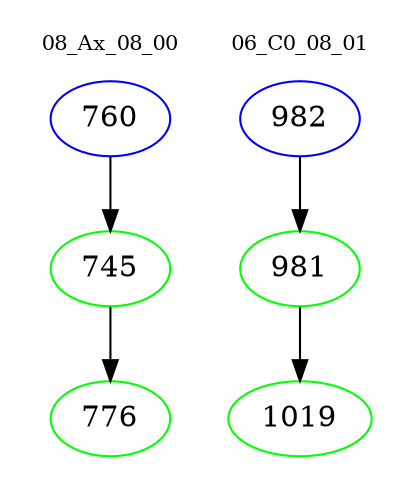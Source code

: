 digraph{
subgraph cluster_0 {
color = white
label = "08_Ax_08_00";
fontsize=10;
T0_760 [label="760", color="blue"]
T0_760 -> T0_745 [color="black"]
T0_745 [label="745", color="green"]
T0_745 -> T0_776 [color="black"]
T0_776 [label="776", color="green"]
}
subgraph cluster_1 {
color = white
label = "06_C0_08_01";
fontsize=10;
T1_982 [label="982", color="blue"]
T1_982 -> T1_981 [color="black"]
T1_981 [label="981", color="green"]
T1_981 -> T1_1019 [color="black"]
T1_1019 [label="1019", color="green"]
}
}
